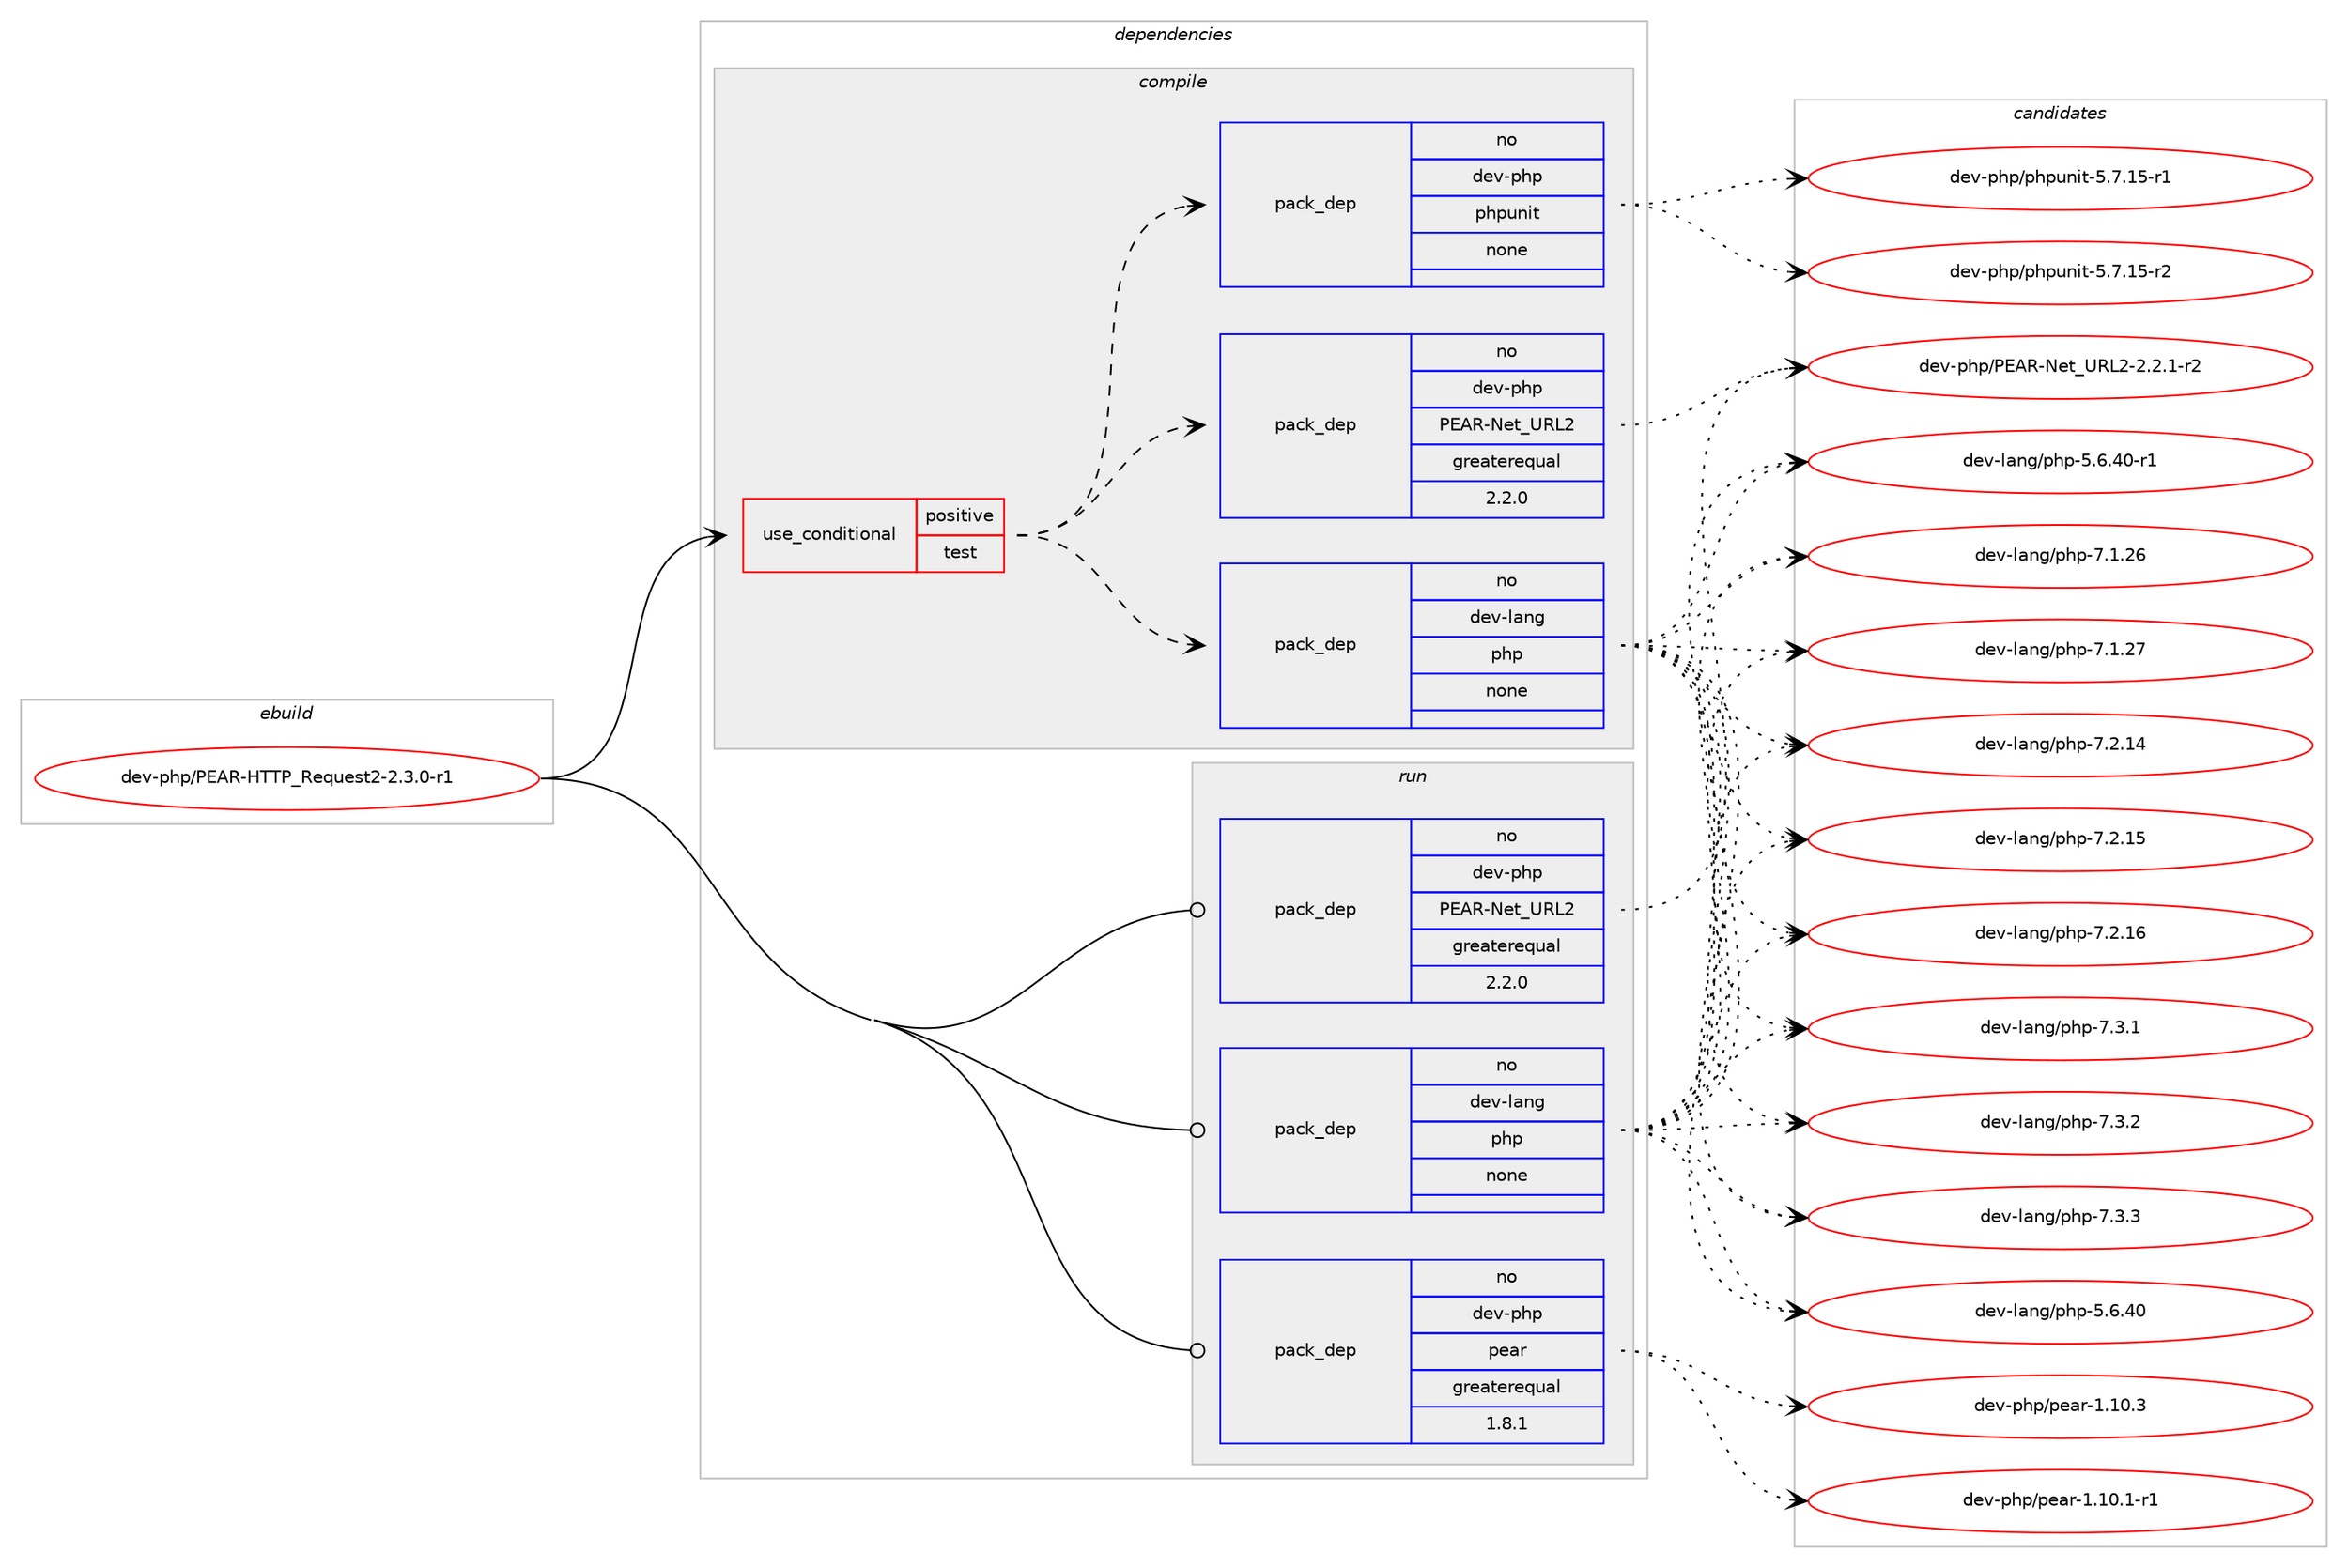 digraph prolog {

# *************
# Graph options
# *************

newrank=true;
concentrate=true;
compound=true;
graph [rankdir=LR,fontname=Helvetica,fontsize=10,ranksep=1.5];#, ranksep=2.5, nodesep=0.2];
edge  [arrowhead=vee];
node  [fontname=Helvetica,fontsize=10];

# **********
# The ebuild
# **********

subgraph cluster_leftcol {
color=gray;
rank=same;
label=<<i>ebuild</i>>;
id [label="dev-php/PEAR-HTTP_Request2-2.3.0-r1", color=red, width=4, href="../dev-php/PEAR-HTTP_Request2-2.3.0-r1.svg"];
}

# ****************
# The dependencies
# ****************

subgraph cluster_midcol {
color=gray;
label=<<i>dependencies</i>>;
subgraph cluster_compile {
fillcolor="#eeeeee";
style=filled;
label=<<i>compile</i>>;
subgraph cond369237 {
dependency1392377 [label=<<TABLE BORDER="0" CELLBORDER="1" CELLSPACING="0" CELLPADDING="4"><TR><TD ROWSPAN="3" CELLPADDING="10">use_conditional</TD></TR><TR><TD>positive</TD></TR><TR><TD>test</TD></TR></TABLE>>, shape=none, color=red];
subgraph pack1000073 {
dependency1392378 [label=<<TABLE BORDER="0" CELLBORDER="1" CELLSPACING="0" CELLPADDING="4" WIDTH="220"><TR><TD ROWSPAN="6" CELLPADDING="30">pack_dep</TD></TR><TR><TD WIDTH="110">no</TD></TR><TR><TD>dev-lang</TD></TR><TR><TD>php</TD></TR><TR><TD>none</TD></TR><TR><TD></TD></TR></TABLE>>, shape=none, color=blue];
}
dependency1392377:e -> dependency1392378:w [weight=20,style="dashed",arrowhead="vee"];
subgraph pack1000074 {
dependency1392379 [label=<<TABLE BORDER="0" CELLBORDER="1" CELLSPACING="0" CELLPADDING="4" WIDTH="220"><TR><TD ROWSPAN="6" CELLPADDING="30">pack_dep</TD></TR><TR><TD WIDTH="110">no</TD></TR><TR><TD>dev-php</TD></TR><TR><TD>PEAR-Net_URL2</TD></TR><TR><TD>greaterequal</TD></TR><TR><TD>2.2.0</TD></TR></TABLE>>, shape=none, color=blue];
}
dependency1392377:e -> dependency1392379:w [weight=20,style="dashed",arrowhead="vee"];
subgraph pack1000075 {
dependency1392380 [label=<<TABLE BORDER="0" CELLBORDER="1" CELLSPACING="0" CELLPADDING="4" WIDTH="220"><TR><TD ROWSPAN="6" CELLPADDING="30">pack_dep</TD></TR><TR><TD WIDTH="110">no</TD></TR><TR><TD>dev-php</TD></TR><TR><TD>phpunit</TD></TR><TR><TD>none</TD></TR><TR><TD></TD></TR></TABLE>>, shape=none, color=blue];
}
dependency1392377:e -> dependency1392380:w [weight=20,style="dashed",arrowhead="vee"];
}
id:e -> dependency1392377:w [weight=20,style="solid",arrowhead="vee"];
}
subgraph cluster_compileandrun {
fillcolor="#eeeeee";
style=filled;
label=<<i>compile and run</i>>;
}
subgraph cluster_run {
fillcolor="#eeeeee";
style=filled;
label=<<i>run</i>>;
subgraph pack1000076 {
dependency1392381 [label=<<TABLE BORDER="0" CELLBORDER="1" CELLSPACING="0" CELLPADDING="4" WIDTH="220"><TR><TD ROWSPAN="6" CELLPADDING="30">pack_dep</TD></TR><TR><TD WIDTH="110">no</TD></TR><TR><TD>dev-lang</TD></TR><TR><TD>php</TD></TR><TR><TD>none</TD></TR><TR><TD></TD></TR></TABLE>>, shape=none, color=blue];
}
id:e -> dependency1392381:w [weight=20,style="solid",arrowhead="odot"];
subgraph pack1000077 {
dependency1392382 [label=<<TABLE BORDER="0" CELLBORDER="1" CELLSPACING="0" CELLPADDING="4" WIDTH="220"><TR><TD ROWSPAN="6" CELLPADDING="30">pack_dep</TD></TR><TR><TD WIDTH="110">no</TD></TR><TR><TD>dev-php</TD></TR><TR><TD>PEAR-Net_URL2</TD></TR><TR><TD>greaterequal</TD></TR><TR><TD>2.2.0</TD></TR></TABLE>>, shape=none, color=blue];
}
id:e -> dependency1392382:w [weight=20,style="solid",arrowhead="odot"];
subgraph pack1000078 {
dependency1392383 [label=<<TABLE BORDER="0" CELLBORDER="1" CELLSPACING="0" CELLPADDING="4" WIDTH="220"><TR><TD ROWSPAN="6" CELLPADDING="30">pack_dep</TD></TR><TR><TD WIDTH="110">no</TD></TR><TR><TD>dev-php</TD></TR><TR><TD>pear</TD></TR><TR><TD>greaterequal</TD></TR><TR><TD>1.8.1</TD></TR></TABLE>>, shape=none, color=blue];
}
id:e -> dependency1392383:w [weight=20,style="solid",arrowhead="odot"];
}
}

# **************
# The candidates
# **************

subgraph cluster_choices {
rank=same;
color=gray;
label=<<i>candidates</i>>;

subgraph choice1000073 {
color=black;
nodesep=1;
choice10010111845108971101034711210411245534654465248 [label="dev-lang/php-5.6.40", color=red, width=4,href="../dev-lang/php-5.6.40.svg"];
choice100101118451089711010347112104112455346544652484511449 [label="dev-lang/php-5.6.40-r1", color=red, width=4,href="../dev-lang/php-5.6.40-r1.svg"];
choice10010111845108971101034711210411245554649465054 [label="dev-lang/php-7.1.26", color=red, width=4,href="../dev-lang/php-7.1.26.svg"];
choice10010111845108971101034711210411245554649465055 [label="dev-lang/php-7.1.27", color=red, width=4,href="../dev-lang/php-7.1.27.svg"];
choice10010111845108971101034711210411245554650464952 [label="dev-lang/php-7.2.14", color=red, width=4,href="../dev-lang/php-7.2.14.svg"];
choice10010111845108971101034711210411245554650464953 [label="dev-lang/php-7.2.15", color=red, width=4,href="../dev-lang/php-7.2.15.svg"];
choice10010111845108971101034711210411245554650464954 [label="dev-lang/php-7.2.16", color=red, width=4,href="../dev-lang/php-7.2.16.svg"];
choice100101118451089711010347112104112455546514649 [label="dev-lang/php-7.3.1", color=red, width=4,href="../dev-lang/php-7.3.1.svg"];
choice100101118451089711010347112104112455546514650 [label="dev-lang/php-7.3.2", color=red, width=4,href="../dev-lang/php-7.3.2.svg"];
choice100101118451089711010347112104112455546514651 [label="dev-lang/php-7.3.3", color=red, width=4,href="../dev-lang/php-7.3.3.svg"];
dependency1392378:e -> choice10010111845108971101034711210411245534654465248:w [style=dotted,weight="100"];
dependency1392378:e -> choice100101118451089711010347112104112455346544652484511449:w [style=dotted,weight="100"];
dependency1392378:e -> choice10010111845108971101034711210411245554649465054:w [style=dotted,weight="100"];
dependency1392378:e -> choice10010111845108971101034711210411245554649465055:w [style=dotted,weight="100"];
dependency1392378:e -> choice10010111845108971101034711210411245554650464952:w [style=dotted,weight="100"];
dependency1392378:e -> choice10010111845108971101034711210411245554650464953:w [style=dotted,weight="100"];
dependency1392378:e -> choice10010111845108971101034711210411245554650464954:w [style=dotted,weight="100"];
dependency1392378:e -> choice100101118451089711010347112104112455546514649:w [style=dotted,weight="100"];
dependency1392378:e -> choice100101118451089711010347112104112455546514650:w [style=dotted,weight="100"];
dependency1392378:e -> choice100101118451089711010347112104112455546514651:w [style=dotted,weight="100"];
}
subgraph choice1000074 {
color=black;
nodesep=1;
choice100101118451121041124780696582457810111695858276504550465046494511450 [label="dev-php/PEAR-Net_URL2-2.2.1-r2", color=red, width=4,href="../dev-php/PEAR-Net_URL2-2.2.1-r2.svg"];
dependency1392379:e -> choice100101118451121041124780696582457810111695858276504550465046494511450:w [style=dotted,weight="100"];
}
subgraph choice1000075 {
color=black;
nodesep=1;
choice1001011184511210411247112104112117110105116455346554649534511449 [label="dev-php/phpunit-5.7.15-r1", color=red, width=4,href="../dev-php/phpunit-5.7.15-r1.svg"];
choice1001011184511210411247112104112117110105116455346554649534511450 [label="dev-php/phpunit-5.7.15-r2", color=red, width=4,href="../dev-php/phpunit-5.7.15-r2.svg"];
dependency1392380:e -> choice1001011184511210411247112104112117110105116455346554649534511449:w [style=dotted,weight="100"];
dependency1392380:e -> choice1001011184511210411247112104112117110105116455346554649534511450:w [style=dotted,weight="100"];
}
subgraph choice1000076 {
color=black;
nodesep=1;
choice10010111845108971101034711210411245534654465248 [label="dev-lang/php-5.6.40", color=red, width=4,href="../dev-lang/php-5.6.40.svg"];
choice100101118451089711010347112104112455346544652484511449 [label="dev-lang/php-5.6.40-r1", color=red, width=4,href="../dev-lang/php-5.6.40-r1.svg"];
choice10010111845108971101034711210411245554649465054 [label="dev-lang/php-7.1.26", color=red, width=4,href="../dev-lang/php-7.1.26.svg"];
choice10010111845108971101034711210411245554649465055 [label="dev-lang/php-7.1.27", color=red, width=4,href="../dev-lang/php-7.1.27.svg"];
choice10010111845108971101034711210411245554650464952 [label="dev-lang/php-7.2.14", color=red, width=4,href="../dev-lang/php-7.2.14.svg"];
choice10010111845108971101034711210411245554650464953 [label="dev-lang/php-7.2.15", color=red, width=4,href="../dev-lang/php-7.2.15.svg"];
choice10010111845108971101034711210411245554650464954 [label="dev-lang/php-7.2.16", color=red, width=4,href="../dev-lang/php-7.2.16.svg"];
choice100101118451089711010347112104112455546514649 [label="dev-lang/php-7.3.1", color=red, width=4,href="../dev-lang/php-7.3.1.svg"];
choice100101118451089711010347112104112455546514650 [label="dev-lang/php-7.3.2", color=red, width=4,href="../dev-lang/php-7.3.2.svg"];
choice100101118451089711010347112104112455546514651 [label="dev-lang/php-7.3.3", color=red, width=4,href="../dev-lang/php-7.3.3.svg"];
dependency1392381:e -> choice10010111845108971101034711210411245534654465248:w [style=dotted,weight="100"];
dependency1392381:e -> choice100101118451089711010347112104112455346544652484511449:w [style=dotted,weight="100"];
dependency1392381:e -> choice10010111845108971101034711210411245554649465054:w [style=dotted,weight="100"];
dependency1392381:e -> choice10010111845108971101034711210411245554649465055:w [style=dotted,weight="100"];
dependency1392381:e -> choice10010111845108971101034711210411245554650464952:w [style=dotted,weight="100"];
dependency1392381:e -> choice10010111845108971101034711210411245554650464953:w [style=dotted,weight="100"];
dependency1392381:e -> choice10010111845108971101034711210411245554650464954:w [style=dotted,weight="100"];
dependency1392381:e -> choice100101118451089711010347112104112455546514649:w [style=dotted,weight="100"];
dependency1392381:e -> choice100101118451089711010347112104112455546514650:w [style=dotted,weight="100"];
dependency1392381:e -> choice100101118451089711010347112104112455546514651:w [style=dotted,weight="100"];
}
subgraph choice1000077 {
color=black;
nodesep=1;
choice100101118451121041124780696582457810111695858276504550465046494511450 [label="dev-php/PEAR-Net_URL2-2.2.1-r2", color=red, width=4,href="../dev-php/PEAR-Net_URL2-2.2.1-r2.svg"];
dependency1392382:e -> choice100101118451121041124780696582457810111695858276504550465046494511450:w [style=dotted,weight="100"];
}
subgraph choice1000078 {
color=black;
nodesep=1;
choice100101118451121041124711210197114454946494846494511449 [label="dev-php/pear-1.10.1-r1", color=red, width=4,href="../dev-php/pear-1.10.1-r1.svg"];
choice10010111845112104112471121019711445494649484651 [label="dev-php/pear-1.10.3", color=red, width=4,href="../dev-php/pear-1.10.3.svg"];
dependency1392383:e -> choice100101118451121041124711210197114454946494846494511449:w [style=dotted,weight="100"];
dependency1392383:e -> choice10010111845112104112471121019711445494649484651:w [style=dotted,weight="100"];
}
}

}
